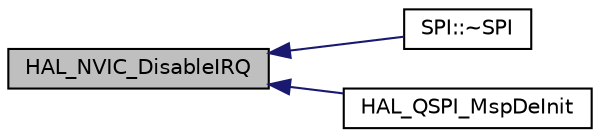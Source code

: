 digraph "HAL_NVIC_DisableIRQ"
{
  edge [fontname="Helvetica",fontsize="10",labelfontname="Helvetica",labelfontsize="10"];
  node [fontname="Helvetica",fontsize="10",shape=record];
  rankdir="LR";
  Node1 [label="HAL_NVIC_DisableIRQ",height=0.2,width=0.4,color="black", fillcolor="grey75", style="filled", fontcolor="black"];
  Node1 -> Node2 [dir="back",color="midnightblue",fontsize="10",style="solid",fontname="Helvetica"];
  Node2 [label="SPI::~SPI",height=0.2,width=0.4,color="black", fillcolor="white", style="filled",URL="$class_s_p_i.html#a6babebf1ea3e8ff0330f43a3e2312ac4"];
  Node1 -> Node3 [dir="back",color="midnightblue",fontsize="10",style="solid",fontname="Helvetica"];
  Node3 [label="HAL_QSPI_MspDeInit",height=0.2,width=0.4,color="black", fillcolor="white", style="filled",URL="$group___q_s_p_i___exported___functions___group1.html#gaef70fea205effccab34a1ade5ba93510"];
}
